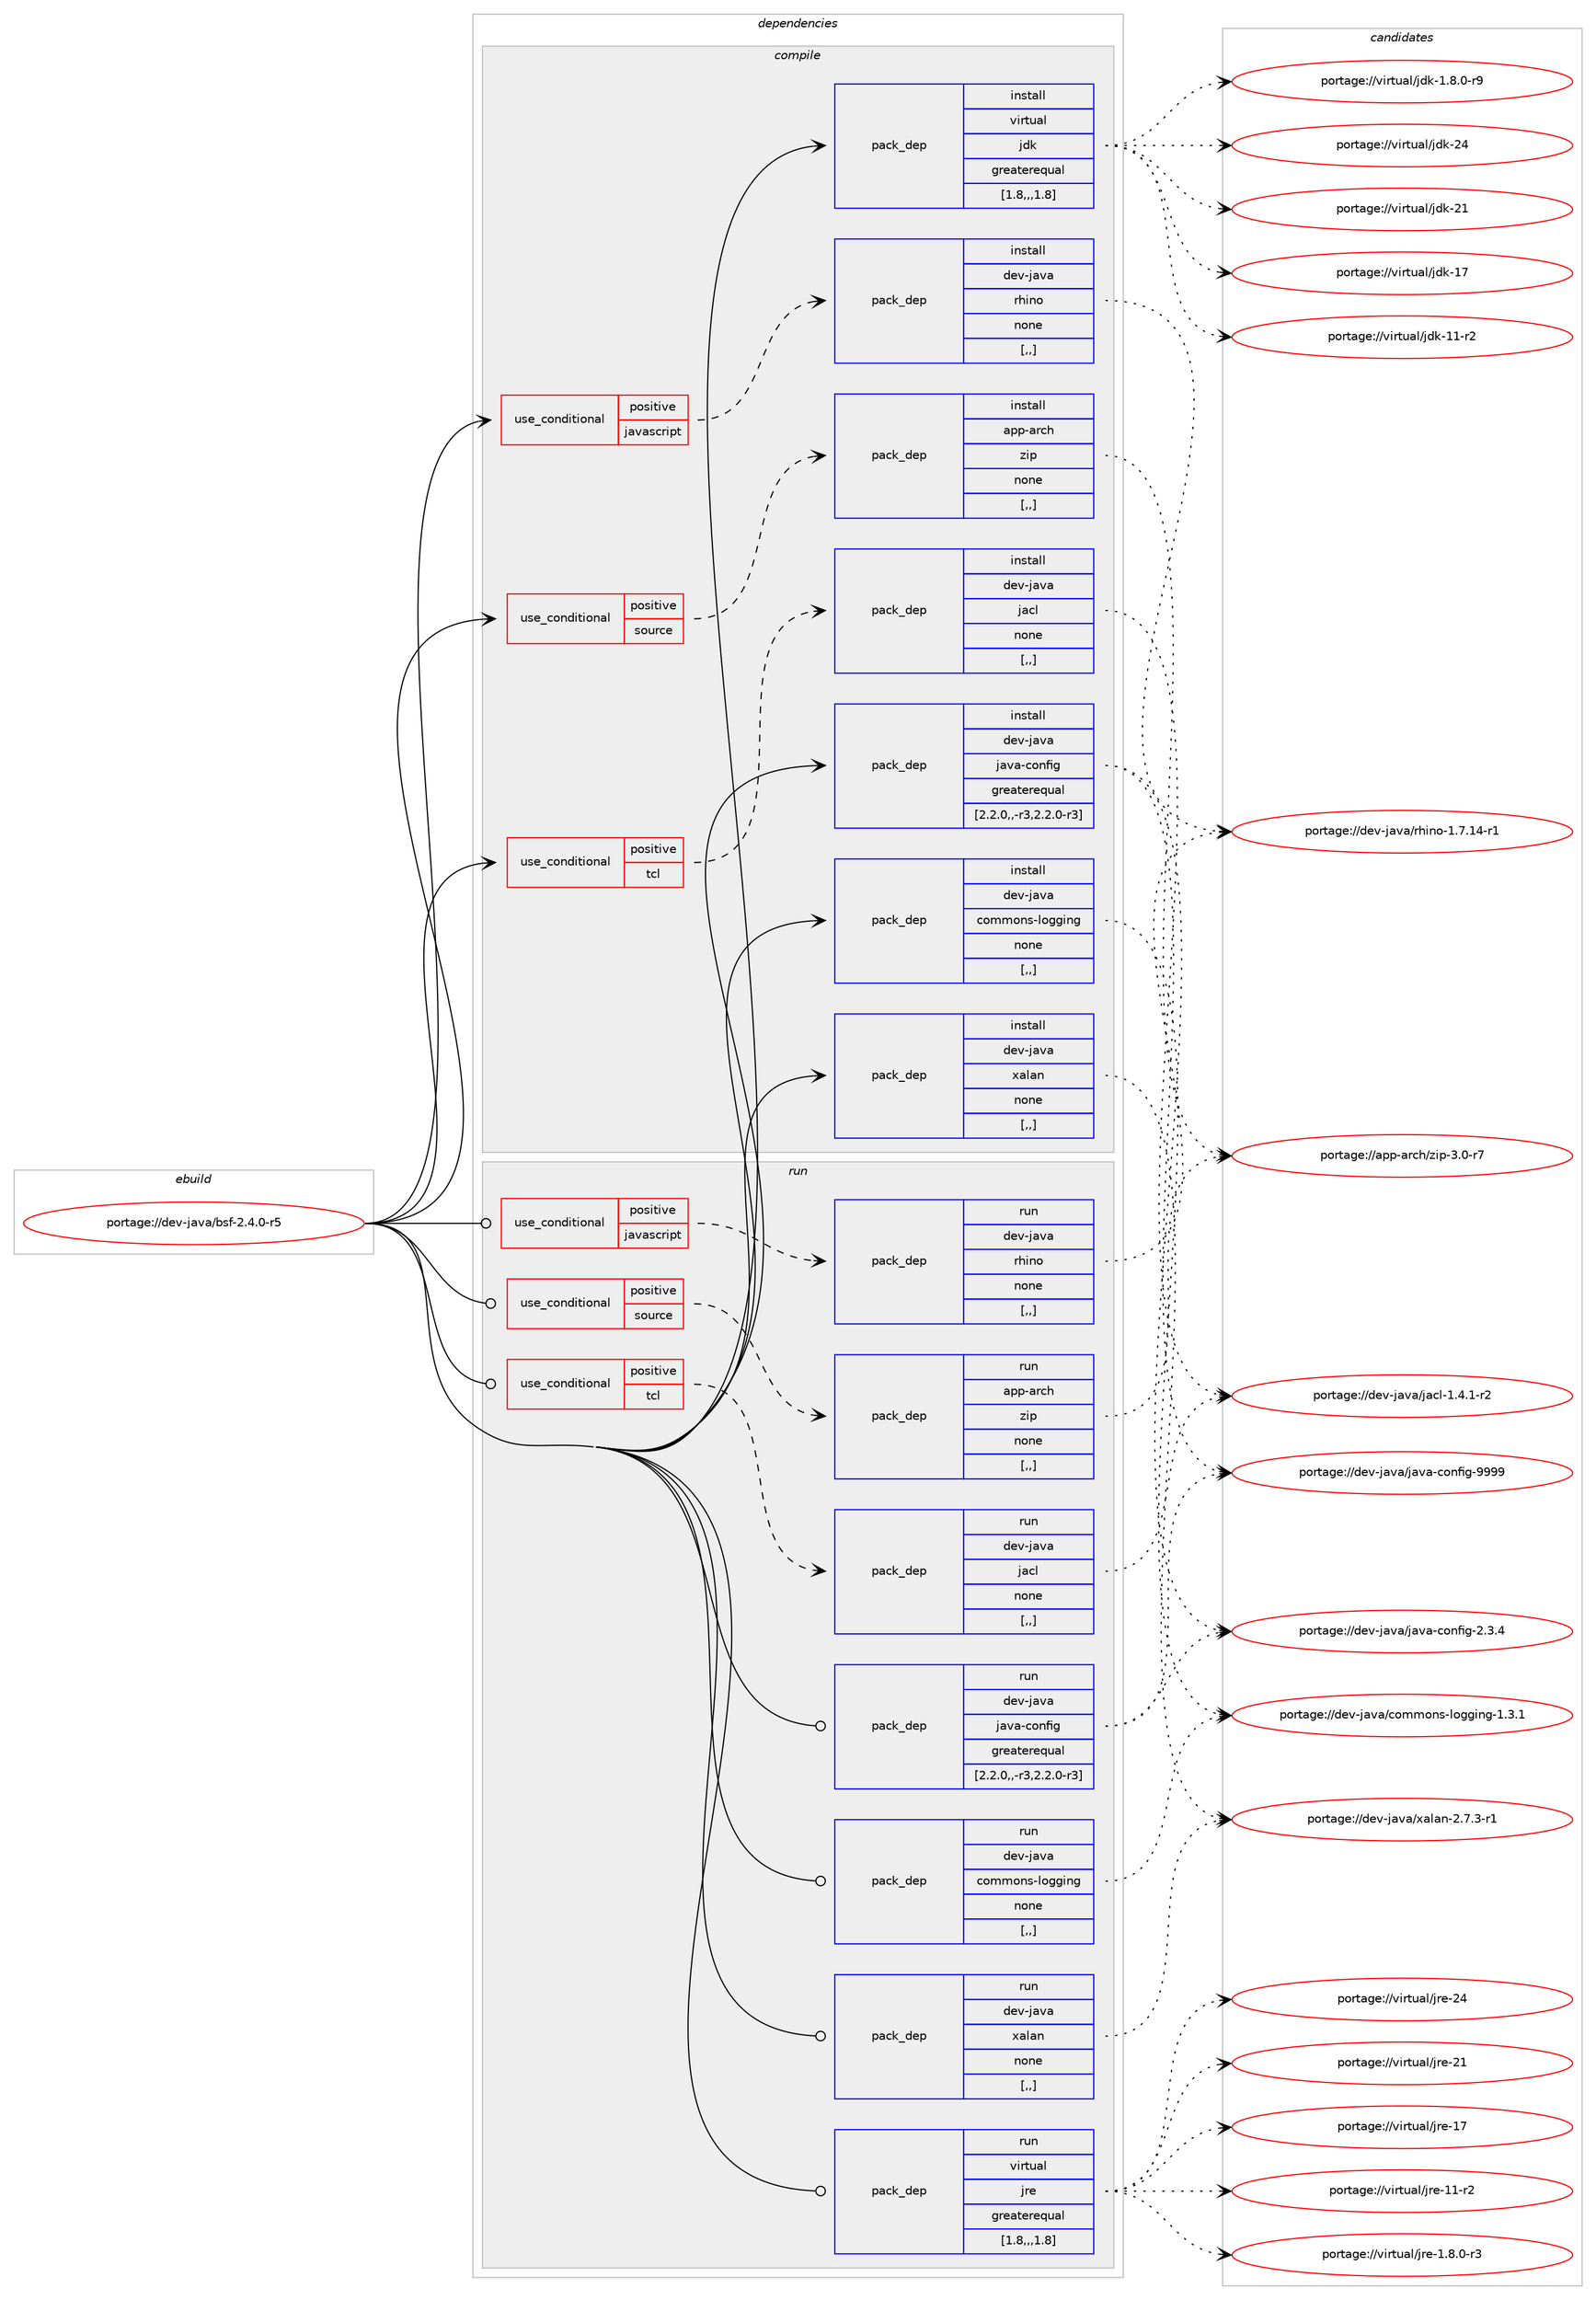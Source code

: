digraph prolog {

# *************
# Graph options
# *************

newrank=true;
concentrate=true;
compound=true;
graph [rankdir=LR,fontname=Helvetica,fontsize=10,ranksep=1.5];#, ranksep=2.5, nodesep=0.2];
edge  [arrowhead=vee];
node  [fontname=Helvetica,fontsize=10];

# **********
# The ebuild
# **********

subgraph cluster_leftcol {
color=gray;
label=<<i>ebuild</i>>;
id [label="portage://dev-java/bsf-2.4.0-r5", color=red, width=4, href="../dev-java/bsf-2.4.0-r5.svg"];
}

# ****************
# The dependencies
# ****************

subgraph cluster_midcol {
color=gray;
label=<<i>dependencies</i>>;
subgraph cluster_compile {
fillcolor="#eeeeee";
style=filled;
label=<<i>compile</i>>;
subgraph cond21510 {
dependency93074 [label=<<TABLE BORDER="0" CELLBORDER="1" CELLSPACING="0" CELLPADDING="4"><TR><TD ROWSPAN="3" CELLPADDING="10">use_conditional</TD></TR><TR><TD>positive</TD></TR><TR><TD>javascript</TD></TR></TABLE>>, shape=none, color=red];
subgraph pack70509 {
dependency93075 [label=<<TABLE BORDER="0" CELLBORDER="1" CELLSPACING="0" CELLPADDING="4" WIDTH="220"><TR><TD ROWSPAN="6" CELLPADDING="30">pack_dep</TD></TR><TR><TD WIDTH="110">install</TD></TR><TR><TD>dev-java</TD></TR><TR><TD>rhino</TD></TR><TR><TD>none</TD></TR><TR><TD>[,,]</TD></TR></TABLE>>, shape=none, color=blue];
}
dependency93074:e -> dependency93075:w [weight=20,style="dashed",arrowhead="vee"];
}
id:e -> dependency93074:w [weight=20,style="solid",arrowhead="vee"];
subgraph cond21511 {
dependency93076 [label=<<TABLE BORDER="0" CELLBORDER="1" CELLSPACING="0" CELLPADDING="4"><TR><TD ROWSPAN="3" CELLPADDING="10">use_conditional</TD></TR><TR><TD>positive</TD></TR><TR><TD>source</TD></TR></TABLE>>, shape=none, color=red];
subgraph pack70510 {
dependency93077 [label=<<TABLE BORDER="0" CELLBORDER="1" CELLSPACING="0" CELLPADDING="4" WIDTH="220"><TR><TD ROWSPAN="6" CELLPADDING="30">pack_dep</TD></TR><TR><TD WIDTH="110">install</TD></TR><TR><TD>app-arch</TD></TR><TR><TD>zip</TD></TR><TR><TD>none</TD></TR><TR><TD>[,,]</TD></TR></TABLE>>, shape=none, color=blue];
}
dependency93076:e -> dependency93077:w [weight=20,style="dashed",arrowhead="vee"];
}
id:e -> dependency93076:w [weight=20,style="solid",arrowhead="vee"];
subgraph cond21512 {
dependency93078 [label=<<TABLE BORDER="0" CELLBORDER="1" CELLSPACING="0" CELLPADDING="4"><TR><TD ROWSPAN="3" CELLPADDING="10">use_conditional</TD></TR><TR><TD>positive</TD></TR><TR><TD>tcl</TD></TR></TABLE>>, shape=none, color=red];
subgraph pack70511 {
dependency93079 [label=<<TABLE BORDER="0" CELLBORDER="1" CELLSPACING="0" CELLPADDING="4" WIDTH="220"><TR><TD ROWSPAN="6" CELLPADDING="30">pack_dep</TD></TR><TR><TD WIDTH="110">install</TD></TR><TR><TD>dev-java</TD></TR><TR><TD>jacl</TD></TR><TR><TD>none</TD></TR><TR><TD>[,,]</TD></TR></TABLE>>, shape=none, color=blue];
}
dependency93078:e -> dependency93079:w [weight=20,style="dashed",arrowhead="vee"];
}
id:e -> dependency93078:w [weight=20,style="solid",arrowhead="vee"];
subgraph pack70512 {
dependency93080 [label=<<TABLE BORDER="0" CELLBORDER="1" CELLSPACING="0" CELLPADDING="4" WIDTH="220"><TR><TD ROWSPAN="6" CELLPADDING="30">pack_dep</TD></TR><TR><TD WIDTH="110">install</TD></TR><TR><TD>dev-java</TD></TR><TR><TD>commons-logging</TD></TR><TR><TD>none</TD></TR><TR><TD>[,,]</TD></TR></TABLE>>, shape=none, color=blue];
}
id:e -> dependency93080:w [weight=20,style="solid",arrowhead="vee"];
subgraph pack70513 {
dependency93081 [label=<<TABLE BORDER="0" CELLBORDER="1" CELLSPACING="0" CELLPADDING="4" WIDTH="220"><TR><TD ROWSPAN="6" CELLPADDING="30">pack_dep</TD></TR><TR><TD WIDTH="110">install</TD></TR><TR><TD>dev-java</TD></TR><TR><TD>java-config</TD></TR><TR><TD>greaterequal</TD></TR><TR><TD>[2.2.0,,-r3,2.2.0-r3]</TD></TR></TABLE>>, shape=none, color=blue];
}
id:e -> dependency93081:w [weight=20,style="solid",arrowhead="vee"];
subgraph pack70514 {
dependency93082 [label=<<TABLE BORDER="0" CELLBORDER="1" CELLSPACING="0" CELLPADDING="4" WIDTH="220"><TR><TD ROWSPAN="6" CELLPADDING="30">pack_dep</TD></TR><TR><TD WIDTH="110">install</TD></TR><TR><TD>dev-java</TD></TR><TR><TD>xalan</TD></TR><TR><TD>none</TD></TR><TR><TD>[,,]</TD></TR></TABLE>>, shape=none, color=blue];
}
id:e -> dependency93082:w [weight=20,style="solid",arrowhead="vee"];
subgraph pack70515 {
dependency93083 [label=<<TABLE BORDER="0" CELLBORDER="1" CELLSPACING="0" CELLPADDING="4" WIDTH="220"><TR><TD ROWSPAN="6" CELLPADDING="30">pack_dep</TD></TR><TR><TD WIDTH="110">install</TD></TR><TR><TD>virtual</TD></TR><TR><TD>jdk</TD></TR><TR><TD>greaterequal</TD></TR><TR><TD>[1.8,,,1.8]</TD></TR></TABLE>>, shape=none, color=blue];
}
id:e -> dependency93083:w [weight=20,style="solid",arrowhead="vee"];
}
subgraph cluster_compileandrun {
fillcolor="#eeeeee";
style=filled;
label=<<i>compile and run</i>>;
}
subgraph cluster_run {
fillcolor="#eeeeee";
style=filled;
label=<<i>run</i>>;
subgraph cond21513 {
dependency93084 [label=<<TABLE BORDER="0" CELLBORDER="1" CELLSPACING="0" CELLPADDING="4"><TR><TD ROWSPAN="3" CELLPADDING="10">use_conditional</TD></TR><TR><TD>positive</TD></TR><TR><TD>javascript</TD></TR></TABLE>>, shape=none, color=red];
subgraph pack70516 {
dependency93085 [label=<<TABLE BORDER="0" CELLBORDER="1" CELLSPACING="0" CELLPADDING="4" WIDTH="220"><TR><TD ROWSPAN="6" CELLPADDING="30">pack_dep</TD></TR><TR><TD WIDTH="110">run</TD></TR><TR><TD>dev-java</TD></TR><TR><TD>rhino</TD></TR><TR><TD>none</TD></TR><TR><TD>[,,]</TD></TR></TABLE>>, shape=none, color=blue];
}
dependency93084:e -> dependency93085:w [weight=20,style="dashed",arrowhead="vee"];
}
id:e -> dependency93084:w [weight=20,style="solid",arrowhead="odot"];
subgraph cond21514 {
dependency93086 [label=<<TABLE BORDER="0" CELLBORDER="1" CELLSPACING="0" CELLPADDING="4"><TR><TD ROWSPAN="3" CELLPADDING="10">use_conditional</TD></TR><TR><TD>positive</TD></TR><TR><TD>source</TD></TR></TABLE>>, shape=none, color=red];
subgraph pack70517 {
dependency93087 [label=<<TABLE BORDER="0" CELLBORDER="1" CELLSPACING="0" CELLPADDING="4" WIDTH="220"><TR><TD ROWSPAN="6" CELLPADDING="30">pack_dep</TD></TR><TR><TD WIDTH="110">run</TD></TR><TR><TD>app-arch</TD></TR><TR><TD>zip</TD></TR><TR><TD>none</TD></TR><TR><TD>[,,]</TD></TR></TABLE>>, shape=none, color=blue];
}
dependency93086:e -> dependency93087:w [weight=20,style="dashed",arrowhead="vee"];
}
id:e -> dependency93086:w [weight=20,style="solid",arrowhead="odot"];
subgraph cond21515 {
dependency93088 [label=<<TABLE BORDER="0" CELLBORDER="1" CELLSPACING="0" CELLPADDING="4"><TR><TD ROWSPAN="3" CELLPADDING="10">use_conditional</TD></TR><TR><TD>positive</TD></TR><TR><TD>tcl</TD></TR></TABLE>>, shape=none, color=red];
subgraph pack70518 {
dependency93089 [label=<<TABLE BORDER="0" CELLBORDER="1" CELLSPACING="0" CELLPADDING="4" WIDTH="220"><TR><TD ROWSPAN="6" CELLPADDING="30">pack_dep</TD></TR><TR><TD WIDTH="110">run</TD></TR><TR><TD>dev-java</TD></TR><TR><TD>jacl</TD></TR><TR><TD>none</TD></TR><TR><TD>[,,]</TD></TR></TABLE>>, shape=none, color=blue];
}
dependency93088:e -> dependency93089:w [weight=20,style="dashed",arrowhead="vee"];
}
id:e -> dependency93088:w [weight=20,style="solid",arrowhead="odot"];
subgraph pack70519 {
dependency93090 [label=<<TABLE BORDER="0" CELLBORDER="1" CELLSPACING="0" CELLPADDING="4" WIDTH="220"><TR><TD ROWSPAN="6" CELLPADDING="30">pack_dep</TD></TR><TR><TD WIDTH="110">run</TD></TR><TR><TD>dev-java</TD></TR><TR><TD>commons-logging</TD></TR><TR><TD>none</TD></TR><TR><TD>[,,]</TD></TR></TABLE>>, shape=none, color=blue];
}
id:e -> dependency93090:w [weight=20,style="solid",arrowhead="odot"];
subgraph pack70520 {
dependency93091 [label=<<TABLE BORDER="0" CELLBORDER="1" CELLSPACING="0" CELLPADDING="4" WIDTH="220"><TR><TD ROWSPAN="6" CELLPADDING="30">pack_dep</TD></TR><TR><TD WIDTH="110">run</TD></TR><TR><TD>dev-java</TD></TR><TR><TD>java-config</TD></TR><TR><TD>greaterequal</TD></TR><TR><TD>[2.2.0,,-r3,2.2.0-r3]</TD></TR></TABLE>>, shape=none, color=blue];
}
id:e -> dependency93091:w [weight=20,style="solid",arrowhead="odot"];
subgraph pack70521 {
dependency93092 [label=<<TABLE BORDER="0" CELLBORDER="1" CELLSPACING="0" CELLPADDING="4" WIDTH="220"><TR><TD ROWSPAN="6" CELLPADDING="30">pack_dep</TD></TR><TR><TD WIDTH="110">run</TD></TR><TR><TD>dev-java</TD></TR><TR><TD>xalan</TD></TR><TR><TD>none</TD></TR><TR><TD>[,,]</TD></TR></TABLE>>, shape=none, color=blue];
}
id:e -> dependency93092:w [weight=20,style="solid",arrowhead="odot"];
subgraph pack70522 {
dependency93093 [label=<<TABLE BORDER="0" CELLBORDER="1" CELLSPACING="0" CELLPADDING="4" WIDTH="220"><TR><TD ROWSPAN="6" CELLPADDING="30">pack_dep</TD></TR><TR><TD WIDTH="110">run</TD></TR><TR><TD>virtual</TD></TR><TR><TD>jre</TD></TR><TR><TD>greaterequal</TD></TR><TR><TD>[1.8,,,1.8]</TD></TR></TABLE>>, shape=none, color=blue];
}
id:e -> dependency93093:w [weight=20,style="solid",arrowhead="odot"];
}
}

# **************
# The candidates
# **************

subgraph cluster_choices {
rank=same;
color=gray;
label=<<i>candidates</i>>;

subgraph choice70509 {
color=black;
nodesep=1;
choice10010111845106971189747114104105110111454946554649524511449 [label="portage://dev-java/rhino-1.7.14-r1", color=red, width=4,href="../dev-java/rhino-1.7.14-r1.svg"];
dependency93075:e -> choice10010111845106971189747114104105110111454946554649524511449:w [style=dotted,weight="100"];
}
subgraph choice70510 {
color=black;
nodesep=1;
choice9711211245971149910447122105112455146484511455 [label="portage://app-arch/zip-3.0-r7", color=red, width=4,href="../app-arch/zip-3.0-r7.svg"];
dependency93077:e -> choice9711211245971149910447122105112455146484511455:w [style=dotted,weight="100"];
}
subgraph choice70511 {
color=black;
nodesep=1;
choice1001011184510697118974710697991084549465246494511450 [label="portage://dev-java/jacl-1.4.1-r2", color=red, width=4,href="../dev-java/jacl-1.4.1-r2.svg"];
dependency93079:e -> choice1001011184510697118974710697991084549465246494511450:w [style=dotted,weight="100"];
}
subgraph choice70512 {
color=black;
nodesep=1;
choice100101118451069711897479911110910911111011545108111103103105110103454946514649 [label="portage://dev-java/commons-logging-1.3.1", color=red, width=4,href="../dev-java/commons-logging-1.3.1.svg"];
dependency93080:e -> choice100101118451069711897479911110910911111011545108111103103105110103454946514649:w [style=dotted,weight="100"];
}
subgraph choice70513 {
color=black;
nodesep=1;
choice10010111845106971189747106971189745991111101021051034557575757 [label="portage://dev-java/java-config-9999", color=red, width=4,href="../dev-java/java-config-9999.svg"];
choice1001011184510697118974710697118974599111110102105103455046514652 [label="portage://dev-java/java-config-2.3.4", color=red, width=4,href="../dev-java/java-config-2.3.4.svg"];
dependency93081:e -> choice10010111845106971189747106971189745991111101021051034557575757:w [style=dotted,weight="100"];
dependency93081:e -> choice1001011184510697118974710697118974599111110102105103455046514652:w [style=dotted,weight="100"];
}
subgraph choice70514 {
color=black;
nodesep=1;
choice1001011184510697118974712097108971104550465546514511449 [label="portage://dev-java/xalan-2.7.3-r1", color=red, width=4,href="../dev-java/xalan-2.7.3-r1.svg"];
dependency93082:e -> choice1001011184510697118974712097108971104550465546514511449:w [style=dotted,weight="100"];
}
subgraph choice70515 {
color=black;
nodesep=1;
choice1181051141161179710847106100107455052 [label="portage://virtual/jdk-24", color=red, width=4,href="../virtual/jdk-24.svg"];
choice1181051141161179710847106100107455049 [label="portage://virtual/jdk-21", color=red, width=4,href="../virtual/jdk-21.svg"];
choice1181051141161179710847106100107454955 [label="portage://virtual/jdk-17", color=red, width=4,href="../virtual/jdk-17.svg"];
choice11810511411611797108471061001074549494511450 [label="portage://virtual/jdk-11-r2", color=red, width=4,href="../virtual/jdk-11-r2.svg"];
choice11810511411611797108471061001074549465646484511457 [label="portage://virtual/jdk-1.8.0-r9", color=red, width=4,href="../virtual/jdk-1.8.0-r9.svg"];
dependency93083:e -> choice1181051141161179710847106100107455052:w [style=dotted,weight="100"];
dependency93083:e -> choice1181051141161179710847106100107455049:w [style=dotted,weight="100"];
dependency93083:e -> choice1181051141161179710847106100107454955:w [style=dotted,weight="100"];
dependency93083:e -> choice11810511411611797108471061001074549494511450:w [style=dotted,weight="100"];
dependency93083:e -> choice11810511411611797108471061001074549465646484511457:w [style=dotted,weight="100"];
}
subgraph choice70516 {
color=black;
nodesep=1;
choice10010111845106971189747114104105110111454946554649524511449 [label="portage://dev-java/rhino-1.7.14-r1", color=red, width=4,href="../dev-java/rhino-1.7.14-r1.svg"];
dependency93085:e -> choice10010111845106971189747114104105110111454946554649524511449:w [style=dotted,weight="100"];
}
subgraph choice70517 {
color=black;
nodesep=1;
choice9711211245971149910447122105112455146484511455 [label="portage://app-arch/zip-3.0-r7", color=red, width=4,href="../app-arch/zip-3.0-r7.svg"];
dependency93087:e -> choice9711211245971149910447122105112455146484511455:w [style=dotted,weight="100"];
}
subgraph choice70518 {
color=black;
nodesep=1;
choice1001011184510697118974710697991084549465246494511450 [label="portage://dev-java/jacl-1.4.1-r2", color=red, width=4,href="../dev-java/jacl-1.4.1-r2.svg"];
dependency93089:e -> choice1001011184510697118974710697991084549465246494511450:w [style=dotted,weight="100"];
}
subgraph choice70519 {
color=black;
nodesep=1;
choice100101118451069711897479911110910911111011545108111103103105110103454946514649 [label="portage://dev-java/commons-logging-1.3.1", color=red, width=4,href="../dev-java/commons-logging-1.3.1.svg"];
dependency93090:e -> choice100101118451069711897479911110910911111011545108111103103105110103454946514649:w [style=dotted,weight="100"];
}
subgraph choice70520 {
color=black;
nodesep=1;
choice10010111845106971189747106971189745991111101021051034557575757 [label="portage://dev-java/java-config-9999", color=red, width=4,href="../dev-java/java-config-9999.svg"];
choice1001011184510697118974710697118974599111110102105103455046514652 [label="portage://dev-java/java-config-2.3.4", color=red, width=4,href="../dev-java/java-config-2.3.4.svg"];
dependency93091:e -> choice10010111845106971189747106971189745991111101021051034557575757:w [style=dotted,weight="100"];
dependency93091:e -> choice1001011184510697118974710697118974599111110102105103455046514652:w [style=dotted,weight="100"];
}
subgraph choice70521 {
color=black;
nodesep=1;
choice1001011184510697118974712097108971104550465546514511449 [label="portage://dev-java/xalan-2.7.3-r1", color=red, width=4,href="../dev-java/xalan-2.7.3-r1.svg"];
dependency93092:e -> choice1001011184510697118974712097108971104550465546514511449:w [style=dotted,weight="100"];
}
subgraph choice70522 {
color=black;
nodesep=1;
choice1181051141161179710847106114101455052 [label="portage://virtual/jre-24", color=red, width=4,href="../virtual/jre-24.svg"];
choice1181051141161179710847106114101455049 [label="portage://virtual/jre-21", color=red, width=4,href="../virtual/jre-21.svg"];
choice1181051141161179710847106114101454955 [label="portage://virtual/jre-17", color=red, width=4,href="../virtual/jre-17.svg"];
choice11810511411611797108471061141014549494511450 [label="portage://virtual/jre-11-r2", color=red, width=4,href="../virtual/jre-11-r2.svg"];
choice11810511411611797108471061141014549465646484511451 [label="portage://virtual/jre-1.8.0-r3", color=red, width=4,href="../virtual/jre-1.8.0-r3.svg"];
dependency93093:e -> choice1181051141161179710847106114101455052:w [style=dotted,weight="100"];
dependency93093:e -> choice1181051141161179710847106114101455049:w [style=dotted,weight="100"];
dependency93093:e -> choice1181051141161179710847106114101454955:w [style=dotted,weight="100"];
dependency93093:e -> choice11810511411611797108471061141014549494511450:w [style=dotted,weight="100"];
dependency93093:e -> choice11810511411611797108471061141014549465646484511451:w [style=dotted,weight="100"];
}
}

}
